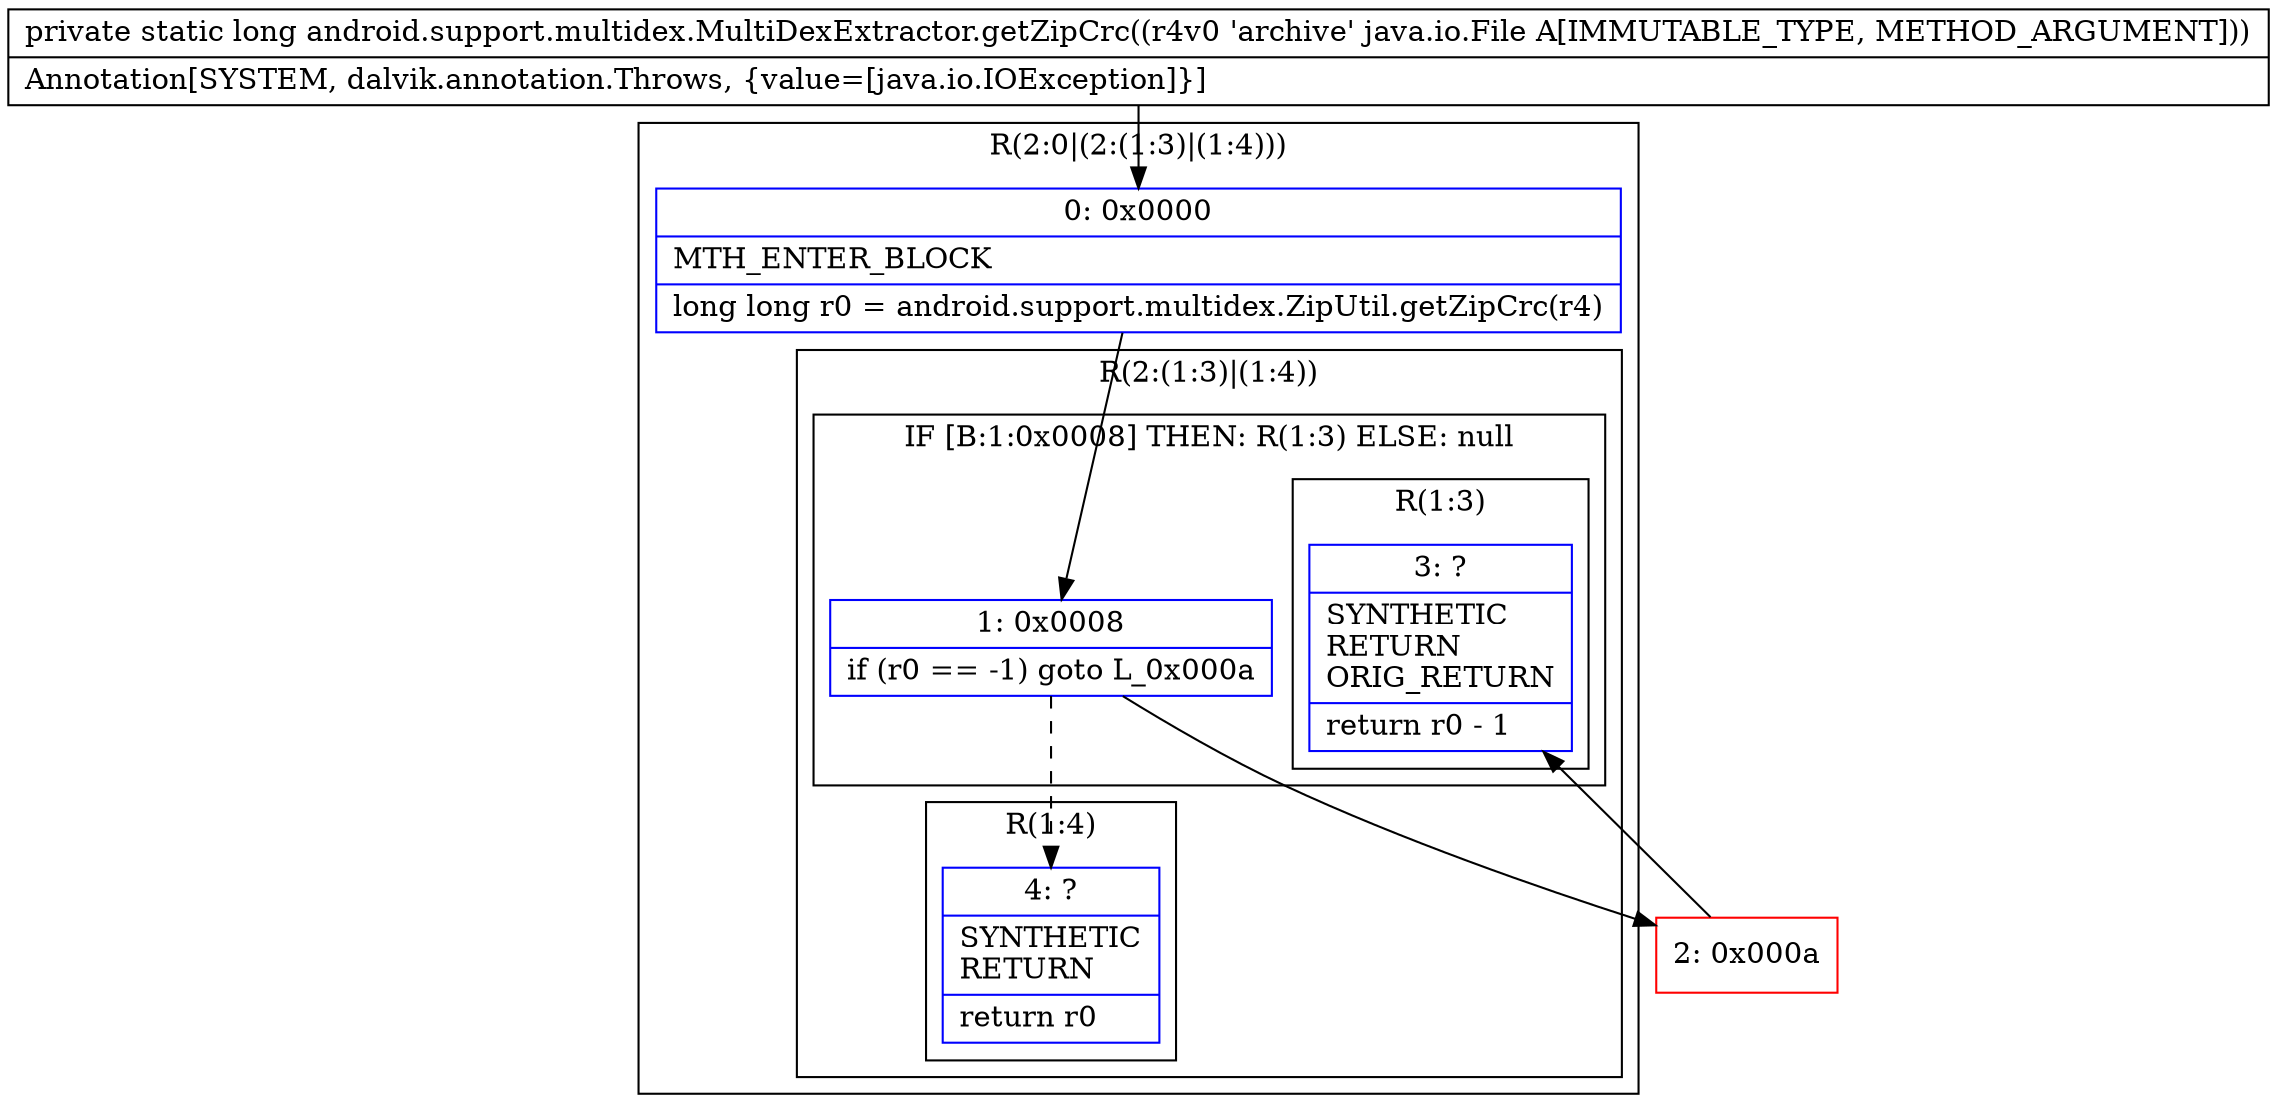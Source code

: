 digraph "CFG forandroid.support.multidex.MultiDexExtractor.getZipCrc(Ljava\/io\/File;)J" {
subgraph cluster_Region_982187621 {
label = "R(2:0|(2:(1:3)|(1:4)))";
node [shape=record,color=blue];
Node_0 [shape=record,label="{0\:\ 0x0000|MTH_ENTER_BLOCK\l|long long r0 = android.support.multidex.ZipUtil.getZipCrc(r4)\l}"];
subgraph cluster_Region_1822585478 {
label = "R(2:(1:3)|(1:4))";
node [shape=record,color=blue];
subgraph cluster_IfRegion_2008560038 {
label = "IF [B:1:0x0008] THEN: R(1:3) ELSE: null";
node [shape=record,color=blue];
Node_1 [shape=record,label="{1\:\ 0x0008|if (r0 == \-1) goto L_0x000a\l}"];
subgraph cluster_Region_44051361 {
label = "R(1:3)";
node [shape=record,color=blue];
Node_3 [shape=record,label="{3\:\ ?|SYNTHETIC\lRETURN\lORIG_RETURN\l|return r0 \- 1\l}"];
}
}
subgraph cluster_Region_1424305883 {
label = "R(1:4)";
node [shape=record,color=blue];
Node_4 [shape=record,label="{4\:\ ?|SYNTHETIC\lRETURN\l|return r0\l}"];
}
}
}
Node_2 [shape=record,color=red,label="{2\:\ 0x000a}"];
MethodNode[shape=record,label="{private static long android.support.multidex.MultiDexExtractor.getZipCrc((r4v0 'archive' java.io.File A[IMMUTABLE_TYPE, METHOD_ARGUMENT]))  | Annotation[SYSTEM, dalvik.annotation.Throws, \{value=[java.io.IOException]\}]\l}"];
MethodNode -> Node_0;
Node_0 -> Node_1;
Node_1 -> Node_2;
Node_1 -> Node_4[style=dashed];
Node_2 -> Node_3;
}

